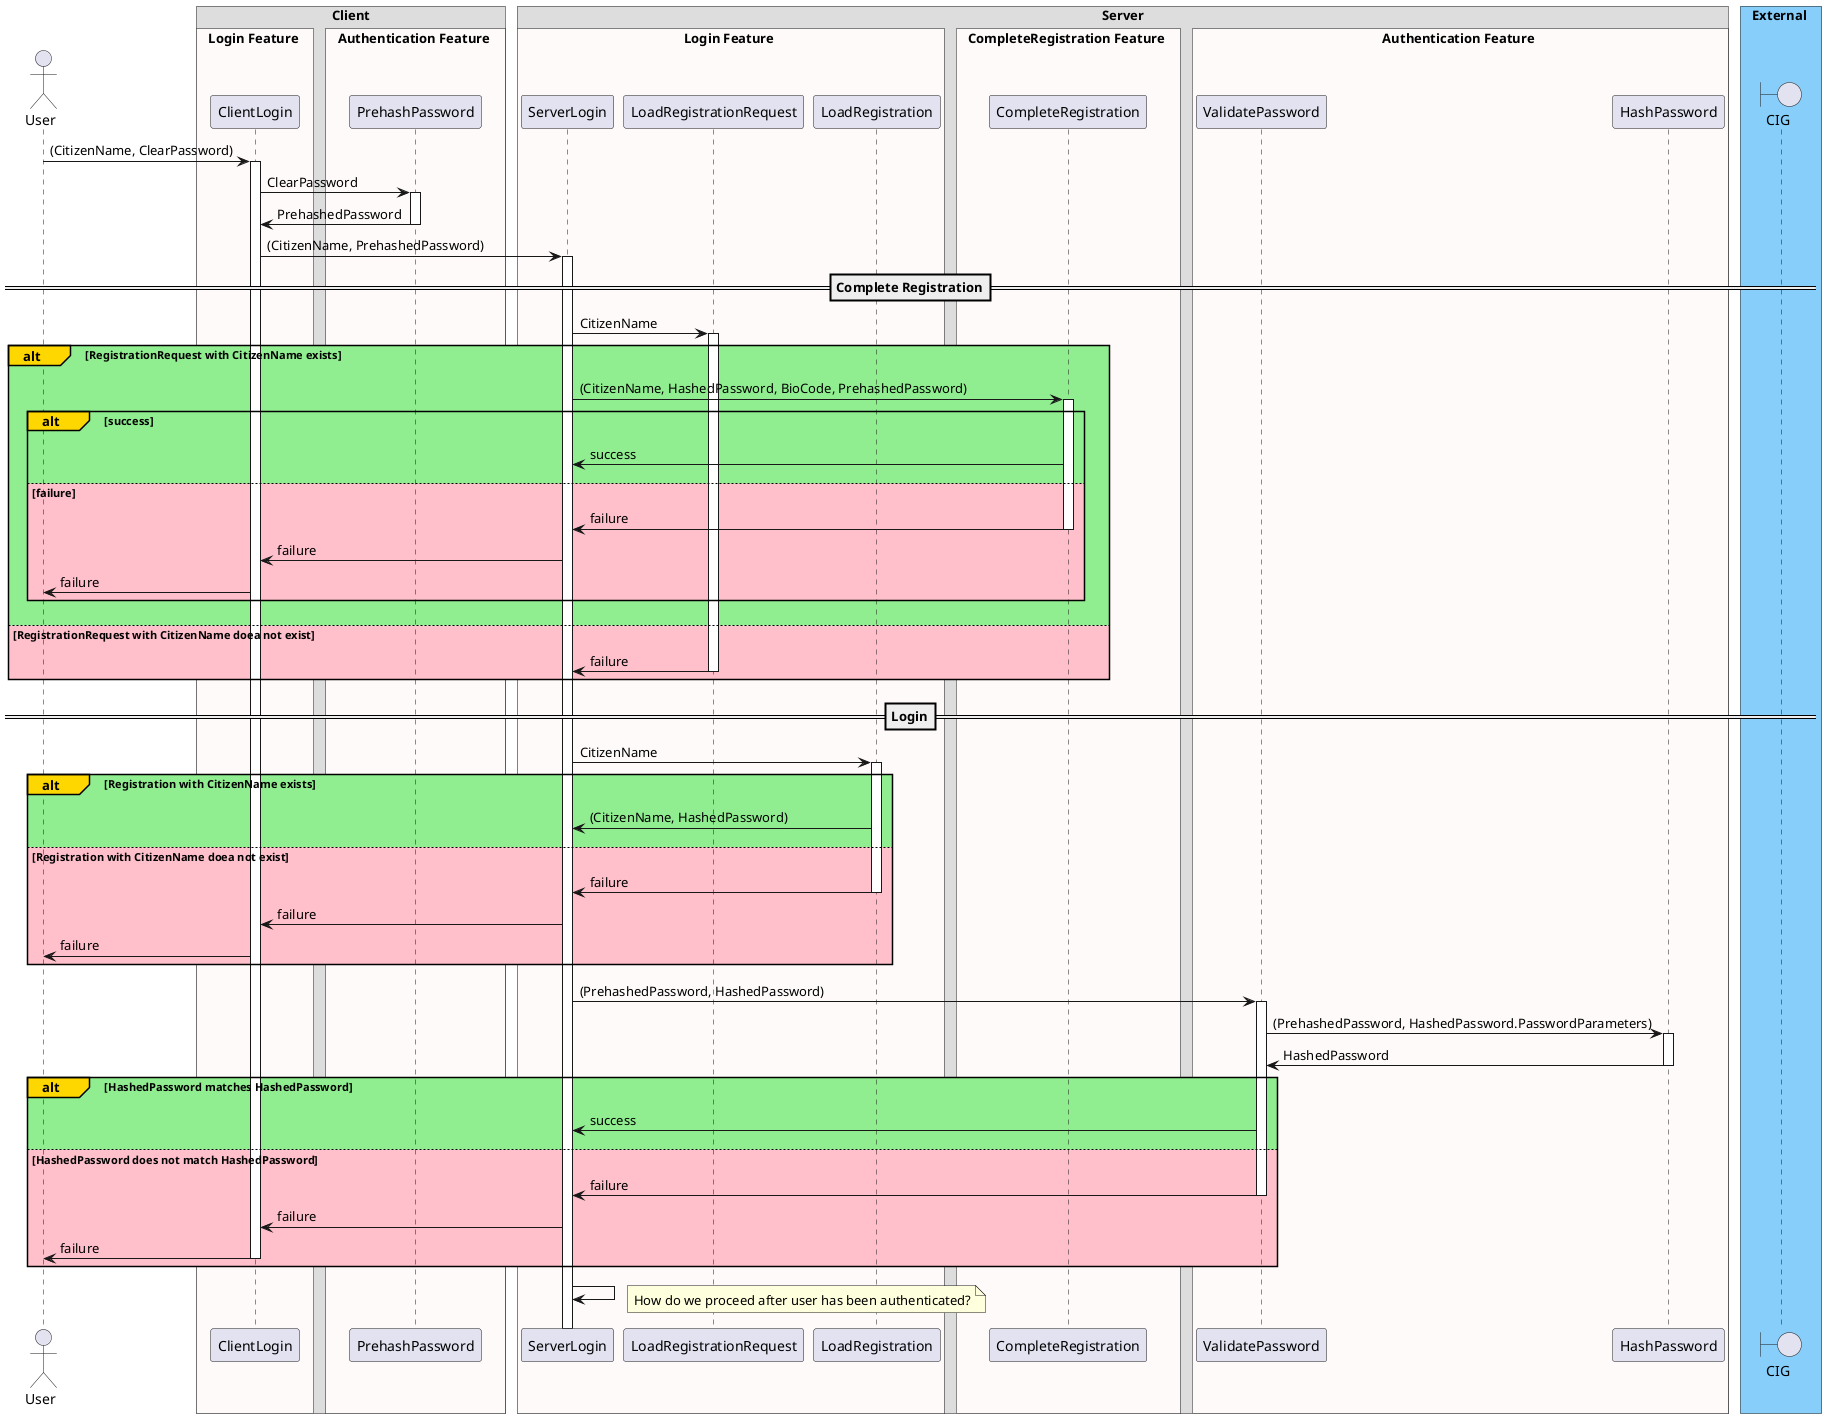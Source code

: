 @startuml

!pragma teoz true

actor User

box Client
box Login Feature #Snow
participant ClientLogin
end box

box Authentication Feature #Snow
participant PrehashPassword
end box
end box

box Server
box Login Feature #Snow
participant ServerLogin
participant LoadRegistrationRequest
participant LoadRegistration
end box

box CompleteRegistration Feature #Snow
participant CompleteRegistration
end box

box Authentication Feature #Snow
participant ValidatePassword
participant HashPassword
end box
end box

box External #LightSkyBlue
boundary CIG
end box

User -> ClientLogin: (CitizenName, ClearPassword)
activate ClientLogin
ClientLogin -> PrehashPassword: ClearPassword
activate PrehashPassword
PrehashPassword -> ClientLogin: PrehashedPassword
deactivate PrehashPassword

ClientLogin -> ServerLogin: (CitizenName, PrehashedPassword)
activate ServerLogin

==Complete Registration==

ServerLogin -> LoadRegistrationRequest: CitizenName
activate LoadRegistrationRequest
alt#Gold #LightGreen RegistrationRequest with CitizenName exists
    ServerLogin -> CompleteRegistration: (CitizenName, HashedPassword, BioCode, PrehashedPassword)
    activate CompleteRegistration
    alt#Gold #LightGreen success
        CompleteRegistration -> ServerLogin: success
    else #Pink failure
        CompleteRegistration -> ServerLogin: failure
        deactivate CompleteRegistration
        ServerLogin -> ClientLogin: failure
        ClientLogin -> User: failure
    end
else #Pink RegistrationRequest with CitizenName doea not exist
    LoadRegistrationRequest -> ServerLogin: failure
    deactivate LoadRegistrationRequest
end

==Login==

ServerLogin -> LoadRegistration: CitizenName
activate LoadRegistration
alt#Gold #LightGreen Registration with CitizenName exists
    LoadRegistration -> ServerLogin: (CitizenName, HashedPassword)
else #Pink Registration with CitizenName doea not exist
    LoadRegistration -> ServerLogin: failure
    deactivate LoadRegistration
    ServerLogin -> ClientLogin: failure
    ClientLogin -> User: failure
end
ServerLogin -> ValidatePassword: (PrehashedPassword, HashedPassword)
activate ValidatePassword
ValidatePassword -> HashPassword: (PrehashedPassword, HashedPassword.PasswordParameters)
activate HashPassword
HashPassword -> ValidatePassword: HashedPassword
deactivate HashPassword
alt#Gold #LightGreen HashedPassword matches HashedPassword
    ValidatePassword -> ServerLogin: success
else #Pink HashedPassword does not match HashedPassword
    ValidatePassword -> ServerLogin: failure
    deactivate ValidatePassword
    ServerLogin -> ClientLogin: failure
    'deactivate ServerLogin
    ClientLogin -> User: failure
    deactivate ClientLogin
    
end
ServerLogin -> ServerLogin
note right: How do we proceed after user has been authenticated?

@enduml